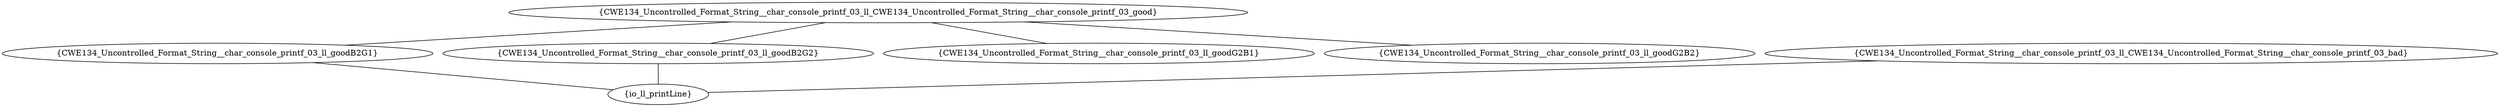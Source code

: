 graph "cg graph" {
CWE134_Uncontrolled_Format_String__char_console_printf_03_ll_CWE134_Uncontrolled_Format_String__char_console_printf_03_good [label="{CWE134_Uncontrolled_Format_String__char_console_printf_03_ll_CWE134_Uncontrolled_Format_String__char_console_printf_03_good}"];
CWE134_Uncontrolled_Format_String__char_console_printf_03_ll_goodB2G1 [label="{CWE134_Uncontrolled_Format_String__char_console_printf_03_ll_goodB2G1}"];
CWE134_Uncontrolled_Format_String__char_console_printf_03_ll_goodB2G2 [label="{CWE134_Uncontrolled_Format_String__char_console_printf_03_ll_goodB2G2}"];
CWE134_Uncontrolled_Format_String__char_console_printf_03_ll_goodG2B1 [label="{CWE134_Uncontrolled_Format_String__char_console_printf_03_ll_goodG2B1}"];
CWE134_Uncontrolled_Format_String__char_console_printf_03_ll_goodG2B2 [label="{CWE134_Uncontrolled_Format_String__char_console_printf_03_ll_goodG2B2}"];
io_ll_printLine [label="{io_ll_printLine}"];
CWE134_Uncontrolled_Format_String__char_console_printf_03_ll_CWE134_Uncontrolled_Format_String__char_console_printf_03_bad [label="{CWE134_Uncontrolled_Format_String__char_console_printf_03_ll_CWE134_Uncontrolled_Format_String__char_console_printf_03_bad}"];
CWE134_Uncontrolled_Format_String__char_console_printf_03_ll_CWE134_Uncontrolled_Format_String__char_console_printf_03_good -- CWE134_Uncontrolled_Format_String__char_console_printf_03_ll_goodB2G1;
CWE134_Uncontrolled_Format_String__char_console_printf_03_ll_CWE134_Uncontrolled_Format_String__char_console_printf_03_good -- CWE134_Uncontrolled_Format_String__char_console_printf_03_ll_goodB2G2;
CWE134_Uncontrolled_Format_String__char_console_printf_03_ll_CWE134_Uncontrolled_Format_String__char_console_printf_03_good -- CWE134_Uncontrolled_Format_String__char_console_printf_03_ll_goodG2B1;
CWE134_Uncontrolled_Format_String__char_console_printf_03_ll_CWE134_Uncontrolled_Format_String__char_console_printf_03_good -- CWE134_Uncontrolled_Format_String__char_console_printf_03_ll_goodG2B2;
CWE134_Uncontrolled_Format_String__char_console_printf_03_ll_goodB2G1 -- io_ll_printLine;
CWE134_Uncontrolled_Format_String__char_console_printf_03_ll_CWE134_Uncontrolled_Format_String__char_console_printf_03_bad -- io_ll_printLine;
CWE134_Uncontrolled_Format_String__char_console_printf_03_ll_goodB2G2 -- io_ll_printLine;
}
